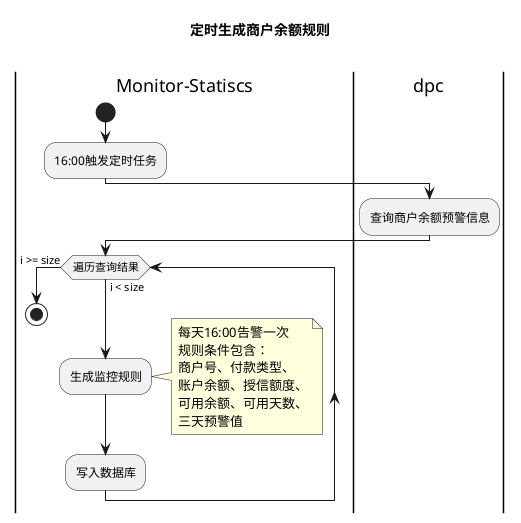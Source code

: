 
@startuml
title 定时生成商户余额规则\n
|#white|Monitor-Statiscs|
start
'note right: 定时生成商\n户余额规则
:16:00触发定时任务;
|dpc|
:查询商户余额预警信息;
|Monitor-Statiscs|
while (遍历查询结果) is (i < size)
    :生成监控规则;
    note right
        每天16:00告警一次
        规则条件包含：
        商户号、付款类型、
        账户余额、授信额度、
        可用余额、可用天数、
        三天预警值
    end note
:写入数据库;
endwhile (i >= size)
stop

@enduml